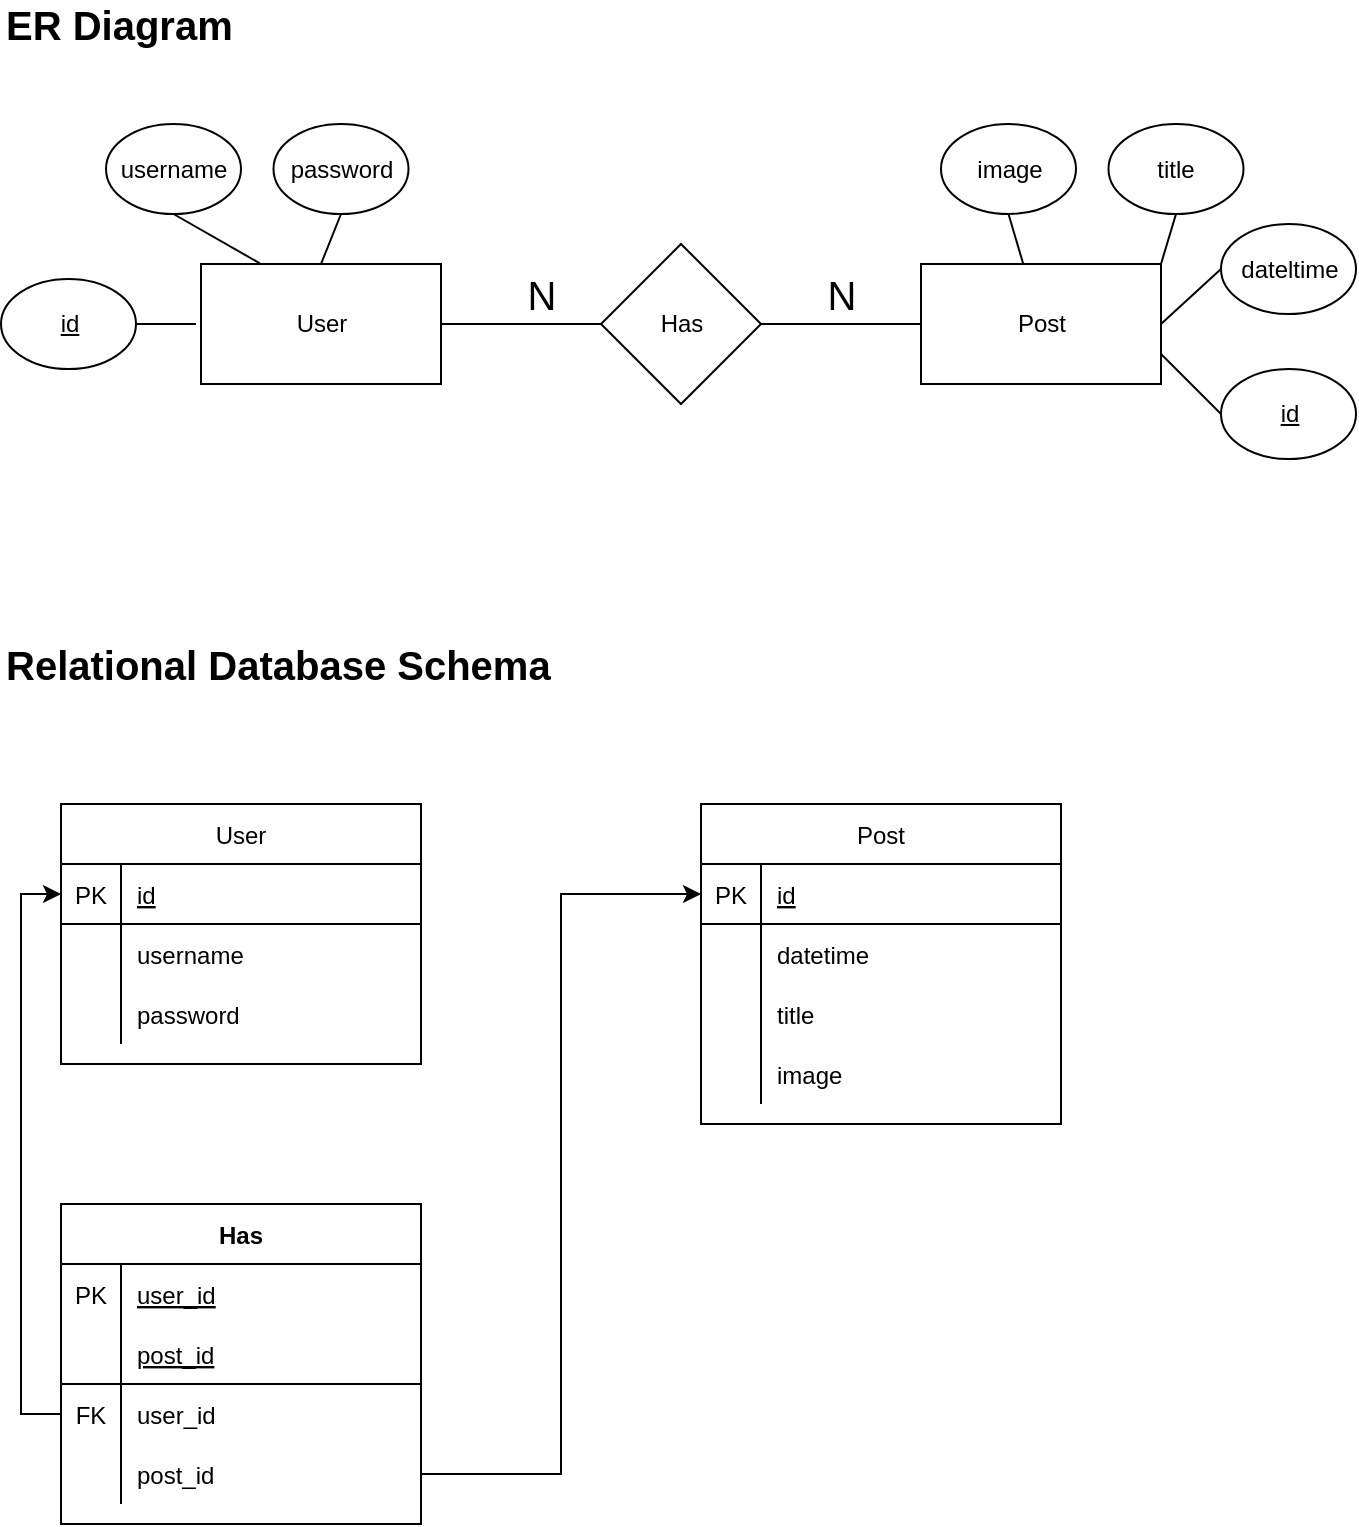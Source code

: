 <mxfile version="15.1.0" type="device"><diagram id="aey4d5iHCI3yIHlzrN2B" name="Page-1"><mxGraphModel dx="1420" dy="705" grid="1" gridSize="10" guides="1" tooltips="1" connect="1" arrows="1" fold="1" page="1" pageScale="1" pageWidth="827" pageHeight="1169" math="0" shadow="0"><root><mxCell id="0"/><mxCell id="1" parent="0"/><mxCell id="T3Nx83zOeM1gn6MiHtZg-17" value="ER Diagram" style="text;html=1;strokeColor=none;fillColor=none;align=left;verticalAlign=middle;whiteSpace=wrap;rounded=0;shadow=0;fontSize=20;fontStyle=1" vertex="1" parent="1"><mxGeometry x="82.5" y="40" width="160" height="20" as="geometry"/></mxCell><mxCell id="T3Nx83zOeM1gn6MiHtZg-18" value="Relational Database Schema" style="text;html=1;strokeColor=none;fillColor=none;align=left;verticalAlign=middle;whiteSpace=wrap;rounded=0;shadow=0;fontSize=20;fontStyle=1" vertex="1" parent="1"><mxGeometry x="82.5" y="360" width="287.5" height="20" as="geometry"/></mxCell><mxCell id="T3Nx83zOeM1gn6MiHtZg-73" style="edgeStyle=none;rounded=0;orthogonalLoop=1;jettySize=auto;html=1;exitX=1;exitY=0.5;exitDx=0;exitDy=0;entryX=0;entryY=0.5;entryDx=0;entryDy=0;endArrow=none;endFill=0;" edge="1" parent="1" source="T3Nx83zOeM1gn6MiHtZg-66" target="T3Nx83zOeM1gn6MiHtZg-70"><mxGeometry relative="1" as="geometry"/></mxCell><mxCell id="T3Nx83zOeM1gn6MiHtZg-66" value="User" style="rounded=0;whiteSpace=wrap;html=1;" vertex="1" parent="1"><mxGeometry x="182.5" y="170" width="120" height="60" as="geometry"/></mxCell><mxCell id="T3Nx83zOeM1gn6MiHtZg-71" style="rounded=0;orthogonalLoop=1;jettySize=auto;html=1;exitX=0.5;exitY=1;exitDx=0;exitDy=0;entryX=0.25;entryY=0;entryDx=0;entryDy=0;endArrow=none;endFill=0;" edge="1" parent="1" source="T3Nx83zOeM1gn6MiHtZg-67" target="T3Nx83zOeM1gn6MiHtZg-66"><mxGeometry relative="1" as="geometry"/></mxCell><mxCell id="T3Nx83zOeM1gn6MiHtZg-67" value="username" style="ellipse;whiteSpace=wrap;html=1;fontStyle=0" vertex="1" parent="1"><mxGeometry x="135" y="100" width="67.5" height="45" as="geometry"/></mxCell><mxCell id="T3Nx83zOeM1gn6MiHtZg-72" style="edgeStyle=none;rounded=0;orthogonalLoop=1;jettySize=auto;html=1;exitX=0.5;exitY=1;exitDx=0;exitDy=0;entryX=0.5;entryY=0;entryDx=0;entryDy=0;endArrow=none;endFill=0;" edge="1" parent="1" source="T3Nx83zOeM1gn6MiHtZg-69" target="T3Nx83zOeM1gn6MiHtZg-66"><mxGeometry relative="1" as="geometry"/></mxCell><mxCell id="T3Nx83zOeM1gn6MiHtZg-69" value="password" style="ellipse;whiteSpace=wrap;html=1;fontStyle=0" vertex="1" parent="1"><mxGeometry x="218.75" y="100" width="67.5" height="45" as="geometry"/></mxCell><mxCell id="T3Nx83zOeM1gn6MiHtZg-70" value="Has" style="rhombus;whiteSpace=wrap;html=1;" vertex="1" parent="1"><mxGeometry x="382.5" y="160" width="80" height="80" as="geometry"/></mxCell><mxCell id="T3Nx83zOeM1gn6MiHtZg-75" style="edgeStyle=none;rounded=0;orthogonalLoop=1;jettySize=auto;html=1;exitX=0;exitY=0.5;exitDx=0;exitDy=0;entryX=1;entryY=0.5;entryDx=0;entryDy=0;endArrow=none;endFill=0;" edge="1" parent="1" source="T3Nx83zOeM1gn6MiHtZg-74" target="T3Nx83zOeM1gn6MiHtZg-70"><mxGeometry relative="1" as="geometry"/></mxCell><mxCell id="T3Nx83zOeM1gn6MiHtZg-74" value="Post" style="rounded=0;whiteSpace=wrap;html=1;" vertex="1" parent="1"><mxGeometry x="542.5" y="170" width="120" height="60" as="geometry"/></mxCell><mxCell id="T3Nx83zOeM1gn6MiHtZg-80" style="edgeStyle=none;rounded=0;orthogonalLoop=1;jettySize=auto;html=1;exitX=0.5;exitY=1;exitDx=0;exitDy=0;endArrow=none;endFill=0;" edge="1" parent="1" source="T3Nx83zOeM1gn6MiHtZg-76" target="T3Nx83zOeM1gn6MiHtZg-74"><mxGeometry relative="1" as="geometry"/></mxCell><mxCell id="T3Nx83zOeM1gn6MiHtZg-76" value="image" style="ellipse;whiteSpace=wrap;html=1;fontStyle=0" vertex="1" parent="1"><mxGeometry x="552.5" y="100" width="67.5" height="45" as="geometry"/></mxCell><mxCell id="T3Nx83zOeM1gn6MiHtZg-82" style="edgeStyle=none;rounded=0;orthogonalLoop=1;jettySize=auto;html=1;exitX=0.5;exitY=1;exitDx=0;exitDy=0;entryX=1;entryY=0;entryDx=0;entryDy=0;endArrow=none;endFill=0;" edge="1" parent="1" source="T3Nx83zOeM1gn6MiHtZg-77" target="T3Nx83zOeM1gn6MiHtZg-74"><mxGeometry relative="1" as="geometry"/></mxCell><mxCell id="T3Nx83zOeM1gn6MiHtZg-77" value="title" style="ellipse;whiteSpace=wrap;html=1;fontStyle=0" vertex="1" parent="1"><mxGeometry x="636.25" y="100" width="67.5" height="45" as="geometry"/></mxCell><mxCell id="T3Nx83zOeM1gn6MiHtZg-79" style="edgeStyle=none;rounded=0;orthogonalLoop=1;jettySize=auto;html=1;exitX=0;exitY=0.5;exitDx=0;exitDy=0;entryX=1;entryY=0.5;entryDx=0;entryDy=0;endArrow=none;endFill=0;" edge="1" parent="1" source="T3Nx83zOeM1gn6MiHtZg-78" target="T3Nx83zOeM1gn6MiHtZg-74"><mxGeometry relative="1" as="geometry"/></mxCell><mxCell id="T3Nx83zOeM1gn6MiHtZg-78" value="dateltime" style="ellipse;whiteSpace=wrap;html=1;fontStyle=0" vertex="1" parent="1"><mxGeometry x="692.5" y="150" width="67.5" height="45" as="geometry"/></mxCell><mxCell id="T3Nx83zOeM1gn6MiHtZg-84" value="N" style="text;html=1;strokeColor=none;fillColor=none;align=center;verticalAlign=middle;whiteSpace=wrap;rounded=0;fontSize=20;" vertex="1" parent="1"><mxGeometry x="332.5" y="175" width="40" height="20" as="geometry"/></mxCell><mxCell id="T3Nx83zOeM1gn6MiHtZg-85" value="N" style="text;html=1;strokeColor=none;fillColor=none;align=center;verticalAlign=middle;whiteSpace=wrap;rounded=0;fontSize=20;" vertex="1" parent="1"><mxGeometry x="482.5" y="175" width="40" height="20" as="geometry"/></mxCell><mxCell id="T3Nx83zOeM1gn6MiHtZg-87" value="User" style="shape=table;startSize=30;container=1;collapsible=1;childLayout=tableLayout;fixedRows=1;rowLines=0;fontStyle=0;align=center;resizeLast=1;fontSize=12;" vertex="1" parent="1"><mxGeometry x="112.5" y="440" width="180" height="130" as="geometry"/></mxCell><mxCell id="T3Nx83zOeM1gn6MiHtZg-88" value="" style="shape=partialRectangle;collapsible=0;dropTarget=0;pointerEvents=0;fillColor=none;top=0;left=0;bottom=1;right=0;points=[[0,0.5],[1,0.5]];portConstraint=eastwest;" vertex="1" parent="T3Nx83zOeM1gn6MiHtZg-87"><mxGeometry y="30" width="180" height="30" as="geometry"/></mxCell><mxCell id="T3Nx83zOeM1gn6MiHtZg-89" value="PK" style="shape=partialRectangle;connectable=0;fillColor=none;top=0;left=0;bottom=0;right=0;fontStyle=0;overflow=hidden;" vertex="1" parent="T3Nx83zOeM1gn6MiHtZg-88"><mxGeometry width="30" height="30" as="geometry"/></mxCell><mxCell id="T3Nx83zOeM1gn6MiHtZg-90" value="id" style="shape=partialRectangle;connectable=0;fillColor=none;top=0;left=0;bottom=0;right=0;align=left;spacingLeft=6;fontStyle=4;overflow=hidden;" vertex="1" parent="T3Nx83zOeM1gn6MiHtZg-88"><mxGeometry x="30" width="150" height="30" as="geometry"/></mxCell><mxCell id="T3Nx83zOeM1gn6MiHtZg-91" value="" style="shape=partialRectangle;collapsible=0;dropTarget=0;pointerEvents=0;fillColor=none;top=0;left=0;bottom=0;right=0;points=[[0,0.5],[1,0.5]];portConstraint=eastwest;" vertex="1" parent="T3Nx83zOeM1gn6MiHtZg-87"><mxGeometry y="60" width="180" height="30" as="geometry"/></mxCell><mxCell id="T3Nx83zOeM1gn6MiHtZg-92" value="" style="shape=partialRectangle;connectable=0;fillColor=none;top=0;left=0;bottom=0;right=0;editable=1;overflow=hidden;" vertex="1" parent="T3Nx83zOeM1gn6MiHtZg-91"><mxGeometry width="30" height="30" as="geometry"/></mxCell><mxCell id="T3Nx83zOeM1gn6MiHtZg-93" value="username" style="shape=partialRectangle;connectable=0;fillColor=none;top=0;left=0;bottom=0;right=0;align=left;spacingLeft=6;overflow=hidden;" vertex="1" parent="T3Nx83zOeM1gn6MiHtZg-91"><mxGeometry x="30" width="150" height="30" as="geometry"/></mxCell><mxCell id="T3Nx83zOeM1gn6MiHtZg-94" value="" style="shape=partialRectangle;collapsible=0;dropTarget=0;pointerEvents=0;fillColor=none;top=0;left=0;bottom=0;right=0;points=[[0,0.5],[1,0.5]];portConstraint=eastwest;" vertex="1" parent="T3Nx83zOeM1gn6MiHtZg-87"><mxGeometry y="90" width="180" height="30" as="geometry"/></mxCell><mxCell id="T3Nx83zOeM1gn6MiHtZg-95" value="" style="shape=partialRectangle;connectable=0;fillColor=none;top=0;left=0;bottom=0;right=0;editable=1;overflow=hidden;" vertex="1" parent="T3Nx83zOeM1gn6MiHtZg-94"><mxGeometry width="30" height="30" as="geometry"/></mxCell><mxCell id="T3Nx83zOeM1gn6MiHtZg-96" value="password" style="shape=partialRectangle;connectable=0;fillColor=none;top=0;left=0;bottom=0;right=0;align=left;spacingLeft=6;overflow=hidden;" vertex="1" parent="T3Nx83zOeM1gn6MiHtZg-94"><mxGeometry x="30" width="150" height="30" as="geometry"/></mxCell><mxCell id="T3Nx83zOeM1gn6MiHtZg-100" value="Post" style="shape=table;startSize=30;container=1;collapsible=1;childLayout=tableLayout;fixedRows=1;rowLines=0;fontStyle=0;align=center;resizeLast=1;fontSize=12;" vertex="1" parent="1"><mxGeometry x="432.5" y="440" width="180" height="160" as="geometry"/></mxCell><mxCell id="T3Nx83zOeM1gn6MiHtZg-101" value="" style="shape=partialRectangle;collapsible=0;dropTarget=0;pointerEvents=0;fillColor=none;top=0;left=0;bottom=1;right=0;points=[[0,0.5],[1,0.5]];portConstraint=eastwest;" vertex="1" parent="T3Nx83zOeM1gn6MiHtZg-100"><mxGeometry y="30" width="180" height="30" as="geometry"/></mxCell><mxCell id="T3Nx83zOeM1gn6MiHtZg-102" value="PK" style="shape=partialRectangle;connectable=0;fillColor=none;top=0;left=0;bottom=0;right=0;fontStyle=0;overflow=hidden;" vertex="1" parent="T3Nx83zOeM1gn6MiHtZg-101"><mxGeometry width="30" height="30" as="geometry"/></mxCell><mxCell id="T3Nx83zOeM1gn6MiHtZg-103" value="id" style="shape=partialRectangle;connectable=0;fillColor=none;top=0;left=0;bottom=0;right=0;align=left;spacingLeft=6;fontStyle=4;overflow=hidden;" vertex="1" parent="T3Nx83zOeM1gn6MiHtZg-101"><mxGeometry x="30" width="150" height="30" as="geometry"/></mxCell><mxCell id="T3Nx83zOeM1gn6MiHtZg-104" value="" style="shape=partialRectangle;collapsible=0;dropTarget=0;pointerEvents=0;fillColor=none;top=0;left=0;bottom=0;right=0;points=[[0,0.5],[1,0.5]];portConstraint=eastwest;" vertex="1" parent="T3Nx83zOeM1gn6MiHtZg-100"><mxGeometry y="60" width="180" height="30" as="geometry"/></mxCell><mxCell id="T3Nx83zOeM1gn6MiHtZg-105" value="" style="shape=partialRectangle;connectable=0;fillColor=none;top=0;left=0;bottom=0;right=0;editable=1;overflow=hidden;" vertex="1" parent="T3Nx83zOeM1gn6MiHtZg-104"><mxGeometry width="30" height="30" as="geometry"/></mxCell><mxCell id="T3Nx83zOeM1gn6MiHtZg-106" value="datetime" style="shape=partialRectangle;connectable=0;fillColor=none;top=0;left=0;bottom=0;right=0;align=left;spacingLeft=6;overflow=hidden;" vertex="1" parent="T3Nx83zOeM1gn6MiHtZg-104"><mxGeometry x="30" width="150" height="30" as="geometry"/></mxCell><mxCell id="T3Nx83zOeM1gn6MiHtZg-107" value="" style="shape=partialRectangle;collapsible=0;dropTarget=0;pointerEvents=0;fillColor=none;top=0;left=0;bottom=0;right=0;points=[[0,0.5],[1,0.5]];portConstraint=eastwest;" vertex="1" parent="T3Nx83zOeM1gn6MiHtZg-100"><mxGeometry y="90" width="180" height="30" as="geometry"/></mxCell><mxCell id="T3Nx83zOeM1gn6MiHtZg-108" value="" style="shape=partialRectangle;connectable=0;fillColor=none;top=0;left=0;bottom=0;right=0;editable=1;overflow=hidden;" vertex="1" parent="T3Nx83zOeM1gn6MiHtZg-107"><mxGeometry width="30" height="30" as="geometry"/></mxCell><mxCell id="T3Nx83zOeM1gn6MiHtZg-109" value="title" style="shape=partialRectangle;connectable=0;fillColor=none;top=0;left=0;bottom=0;right=0;align=left;spacingLeft=6;overflow=hidden;" vertex="1" parent="T3Nx83zOeM1gn6MiHtZg-107"><mxGeometry x="30" width="150" height="30" as="geometry"/></mxCell><mxCell id="T3Nx83zOeM1gn6MiHtZg-110" value="" style="shape=partialRectangle;collapsible=0;dropTarget=0;pointerEvents=0;fillColor=none;top=0;left=0;bottom=0;right=0;points=[[0,0.5],[1,0.5]];portConstraint=eastwest;" vertex="1" parent="T3Nx83zOeM1gn6MiHtZg-100"><mxGeometry y="120" width="180" height="30" as="geometry"/></mxCell><mxCell id="T3Nx83zOeM1gn6MiHtZg-111" value="" style="shape=partialRectangle;connectable=0;fillColor=none;top=0;left=0;bottom=0;right=0;editable=1;overflow=hidden;" vertex="1" parent="T3Nx83zOeM1gn6MiHtZg-110"><mxGeometry width="30" height="30" as="geometry"/></mxCell><mxCell id="T3Nx83zOeM1gn6MiHtZg-112" value="image" style="shape=partialRectangle;connectable=0;fillColor=none;top=0;left=0;bottom=0;right=0;align=left;spacingLeft=6;overflow=hidden;" vertex="1" parent="T3Nx83zOeM1gn6MiHtZg-110"><mxGeometry x="30" width="150" height="30" as="geometry"/></mxCell><mxCell id="T3Nx83zOeM1gn6MiHtZg-114" style="edgeStyle=none;rounded=0;orthogonalLoop=1;jettySize=auto;html=1;exitX=1;exitY=0.5;exitDx=0;exitDy=0;fontSize=12;endArrow=none;endFill=0;" edge="1" parent="1" source="T3Nx83zOeM1gn6MiHtZg-113"><mxGeometry relative="1" as="geometry"><mxPoint x="180" y="200" as="targetPoint"/></mxGeometry></mxCell><mxCell id="T3Nx83zOeM1gn6MiHtZg-113" value="id" style="ellipse;whiteSpace=wrap;html=1;fontStyle=4" vertex="1" parent="1"><mxGeometry x="82.5" y="177.5" width="67.5" height="45" as="geometry"/></mxCell><mxCell id="T3Nx83zOeM1gn6MiHtZg-116" style="edgeStyle=none;rounded=0;orthogonalLoop=1;jettySize=auto;html=1;exitX=0;exitY=0.5;exitDx=0;exitDy=0;entryX=1;entryY=0.75;entryDx=0;entryDy=0;fontSize=12;endArrow=none;endFill=0;" edge="1" parent="1" source="T3Nx83zOeM1gn6MiHtZg-115" target="T3Nx83zOeM1gn6MiHtZg-74"><mxGeometry relative="1" as="geometry"/></mxCell><mxCell id="T3Nx83zOeM1gn6MiHtZg-115" value="id" style="ellipse;whiteSpace=wrap;html=1;fontStyle=4" vertex="1" parent="1"><mxGeometry x="692.5" y="222.5" width="67.5" height="45" as="geometry"/></mxCell><mxCell id="T3Nx83zOeM1gn6MiHtZg-117" value="Has" style="shape=table;startSize=30;container=1;collapsible=1;childLayout=tableLayout;fixedRows=1;rowLines=0;fontStyle=1;align=center;resizeLast=1;fontSize=12;" vertex="1" parent="1"><mxGeometry x="112.5" y="640" width="180" height="160" as="geometry"/></mxCell><mxCell id="T3Nx83zOeM1gn6MiHtZg-140" value="" style="shape=partialRectangle;collapsible=0;dropTarget=0;pointerEvents=0;fillColor=none;top=0;left=0;bottom=0;right=0;points=[[0,0.5],[1,0.5]];portConstraint=eastwest;fontSize=12;" vertex="1" parent="T3Nx83zOeM1gn6MiHtZg-117"><mxGeometry y="30" width="180" height="30" as="geometry"/></mxCell><mxCell id="T3Nx83zOeM1gn6MiHtZg-141" value="PK" style="shape=partialRectangle;connectable=0;fillColor=none;top=0;left=0;bottom=0;right=0;fontStyle=0;overflow=hidden;" vertex="1" parent="T3Nx83zOeM1gn6MiHtZg-140"><mxGeometry width="30" height="30" as="geometry"/></mxCell><mxCell id="T3Nx83zOeM1gn6MiHtZg-142" value="user_id" style="shape=partialRectangle;connectable=0;fillColor=none;top=0;left=0;bottom=0;right=0;align=left;spacingLeft=6;fontStyle=4;overflow=hidden;" vertex="1" parent="T3Nx83zOeM1gn6MiHtZg-140"><mxGeometry x="30" width="150" height="30" as="geometry"/></mxCell><mxCell id="T3Nx83zOeM1gn6MiHtZg-118" value="" style="shape=partialRectangle;collapsible=0;dropTarget=0;pointerEvents=0;fillColor=none;top=0;left=0;bottom=1;right=0;points=[[0,0.5],[1,0.5]];portConstraint=eastwest;" vertex="1" parent="T3Nx83zOeM1gn6MiHtZg-117"><mxGeometry y="60" width="180" height="30" as="geometry"/></mxCell><mxCell id="T3Nx83zOeM1gn6MiHtZg-119" value="" style="shape=partialRectangle;connectable=0;fillColor=none;top=0;left=0;bottom=0;right=0;fontStyle=0;overflow=hidden;" vertex="1" parent="T3Nx83zOeM1gn6MiHtZg-118"><mxGeometry width="30" height="30" as="geometry"/></mxCell><mxCell id="T3Nx83zOeM1gn6MiHtZg-120" value="post_id" style="shape=partialRectangle;connectable=0;fillColor=none;top=0;left=0;bottom=0;right=0;align=left;spacingLeft=6;fontStyle=4;overflow=hidden;" vertex="1" parent="T3Nx83zOeM1gn6MiHtZg-118"><mxGeometry x="30" width="150" height="30" as="geometry"/></mxCell><mxCell id="T3Nx83zOeM1gn6MiHtZg-121" value="" style="shape=partialRectangle;collapsible=0;dropTarget=0;pointerEvents=0;fillColor=none;top=0;left=0;bottom=0;right=0;points=[[0,0.5],[1,0.5]];portConstraint=eastwest;" vertex="1" parent="T3Nx83zOeM1gn6MiHtZg-117"><mxGeometry y="90" width="180" height="30" as="geometry"/></mxCell><mxCell id="T3Nx83zOeM1gn6MiHtZg-122" value="FK" style="shape=partialRectangle;connectable=0;fillColor=none;top=0;left=0;bottom=0;right=0;editable=1;overflow=hidden;" vertex="1" parent="T3Nx83zOeM1gn6MiHtZg-121"><mxGeometry width="30" height="30" as="geometry"/></mxCell><mxCell id="T3Nx83zOeM1gn6MiHtZg-123" value="user_id" style="shape=partialRectangle;connectable=0;fillColor=none;top=0;left=0;bottom=0;right=0;align=left;spacingLeft=6;overflow=hidden;" vertex="1" parent="T3Nx83zOeM1gn6MiHtZg-121"><mxGeometry x="30" width="150" height="30" as="geometry"/></mxCell><mxCell id="T3Nx83zOeM1gn6MiHtZg-124" value="" style="shape=partialRectangle;collapsible=0;dropTarget=0;pointerEvents=0;fillColor=none;top=0;left=0;bottom=0;right=0;points=[[0,0.5],[1,0.5]];portConstraint=eastwest;" vertex="1" parent="T3Nx83zOeM1gn6MiHtZg-117"><mxGeometry y="120" width="180" height="30" as="geometry"/></mxCell><mxCell id="T3Nx83zOeM1gn6MiHtZg-125" value="" style="shape=partialRectangle;connectable=0;fillColor=none;top=0;left=0;bottom=0;right=0;editable=1;overflow=hidden;" vertex="1" parent="T3Nx83zOeM1gn6MiHtZg-124"><mxGeometry width="30" height="30" as="geometry"/></mxCell><mxCell id="T3Nx83zOeM1gn6MiHtZg-126" value="post_id" style="shape=partialRectangle;connectable=0;fillColor=none;top=0;left=0;bottom=0;right=0;align=left;spacingLeft=6;overflow=hidden;" vertex="1" parent="T3Nx83zOeM1gn6MiHtZg-124"><mxGeometry x="30" width="150" height="30" as="geometry"/></mxCell><mxCell id="T3Nx83zOeM1gn6MiHtZg-143" style="edgeStyle=orthogonalEdgeStyle;rounded=0;orthogonalLoop=1;jettySize=auto;html=1;exitX=0;exitY=0.5;exitDx=0;exitDy=0;entryX=0;entryY=0.5;entryDx=0;entryDy=0;fontSize=12;endArrow=classic;endFill=1;" edge="1" parent="1" source="T3Nx83zOeM1gn6MiHtZg-121" target="T3Nx83zOeM1gn6MiHtZg-88"><mxGeometry relative="1" as="geometry"/></mxCell><mxCell id="T3Nx83zOeM1gn6MiHtZg-144" style="edgeStyle=orthogonalEdgeStyle;rounded=0;orthogonalLoop=1;jettySize=auto;html=1;exitX=1;exitY=0.5;exitDx=0;exitDy=0;entryX=0;entryY=0.5;entryDx=0;entryDy=0;fontSize=12;endArrow=classic;endFill=1;" edge="1" parent="1" source="T3Nx83zOeM1gn6MiHtZg-124" target="T3Nx83zOeM1gn6MiHtZg-101"><mxGeometry relative="1" as="geometry"/></mxCell></root></mxGraphModel></diagram></mxfile>